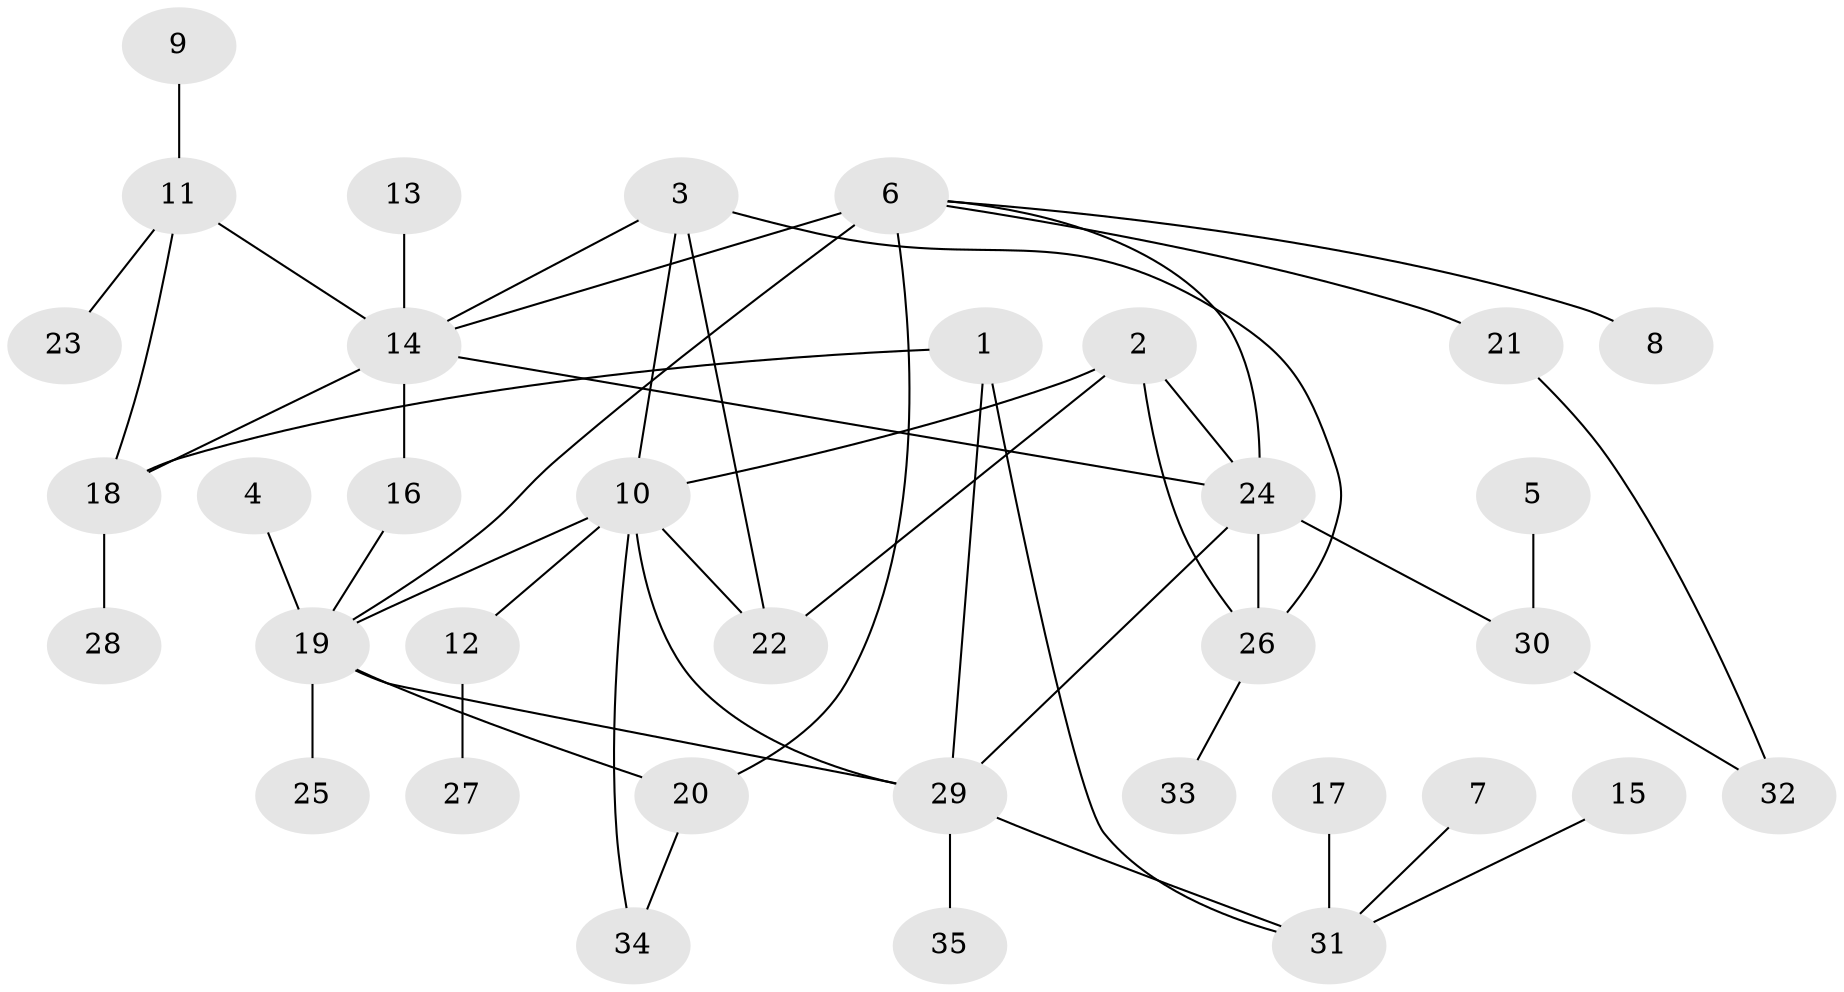 // original degree distribution, {9: 0.028985507246376812, 4: 0.08695652173913043, 7: 0.057971014492753624, 3: 0.057971014492753624, 6: 0.014492753623188406, 5: 0.028985507246376812, 8: 0.014492753623188406, 1: 0.5217391304347826, 2: 0.18840579710144928}
// Generated by graph-tools (version 1.1) at 2025/02/03/09/25 03:02:39]
// undirected, 35 vertices, 50 edges
graph export_dot {
graph [start="1"]
  node [color=gray90,style=filled];
  1;
  2;
  3;
  4;
  5;
  6;
  7;
  8;
  9;
  10;
  11;
  12;
  13;
  14;
  15;
  16;
  17;
  18;
  19;
  20;
  21;
  22;
  23;
  24;
  25;
  26;
  27;
  28;
  29;
  30;
  31;
  32;
  33;
  34;
  35;
  1 -- 18 [weight=1.0];
  1 -- 29 [weight=1.0];
  1 -- 31 [weight=1.0];
  2 -- 10 [weight=1.0];
  2 -- 22 [weight=1.0];
  2 -- 24 [weight=1.0];
  2 -- 26 [weight=1.0];
  3 -- 10 [weight=1.0];
  3 -- 14 [weight=1.0];
  3 -- 22 [weight=1.0];
  3 -- 26 [weight=1.0];
  4 -- 19 [weight=1.0];
  5 -- 30 [weight=1.0];
  6 -- 8 [weight=1.0];
  6 -- 14 [weight=1.0];
  6 -- 19 [weight=1.0];
  6 -- 20 [weight=1.0];
  6 -- 21 [weight=1.0];
  6 -- 24 [weight=1.0];
  7 -- 31 [weight=1.0];
  9 -- 11 [weight=1.0];
  10 -- 12 [weight=1.0];
  10 -- 19 [weight=1.0];
  10 -- 22 [weight=1.0];
  10 -- 29 [weight=1.0];
  10 -- 34 [weight=1.0];
  11 -- 14 [weight=1.0];
  11 -- 18 [weight=1.0];
  11 -- 23 [weight=1.0];
  12 -- 27 [weight=1.0];
  13 -- 14 [weight=1.0];
  14 -- 16 [weight=1.0];
  14 -- 18 [weight=1.0];
  14 -- 24 [weight=1.0];
  15 -- 31 [weight=1.0];
  16 -- 19 [weight=1.0];
  17 -- 31 [weight=1.0];
  18 -- 28 [weight=1.0];
  19 -- 20 [weight=1.0];
  19 -- 25 [weight=1.0];
  19 -- 29 [weight=1.0];
  20 -- 34 [weight=1.0];
  21 -- 32 [weight=1.0];
  24 -- 26 [weight=1.0];
  24 -- 29 [weight=1.0];
  24 -- 30 [weight=1.0];
  26 -- 33 [weight=1.0];
  29 -- 31 [weight=1.0];
  29 -- 35 [weight=1.0];
  30 -- 32 [weight=1.0];
}
